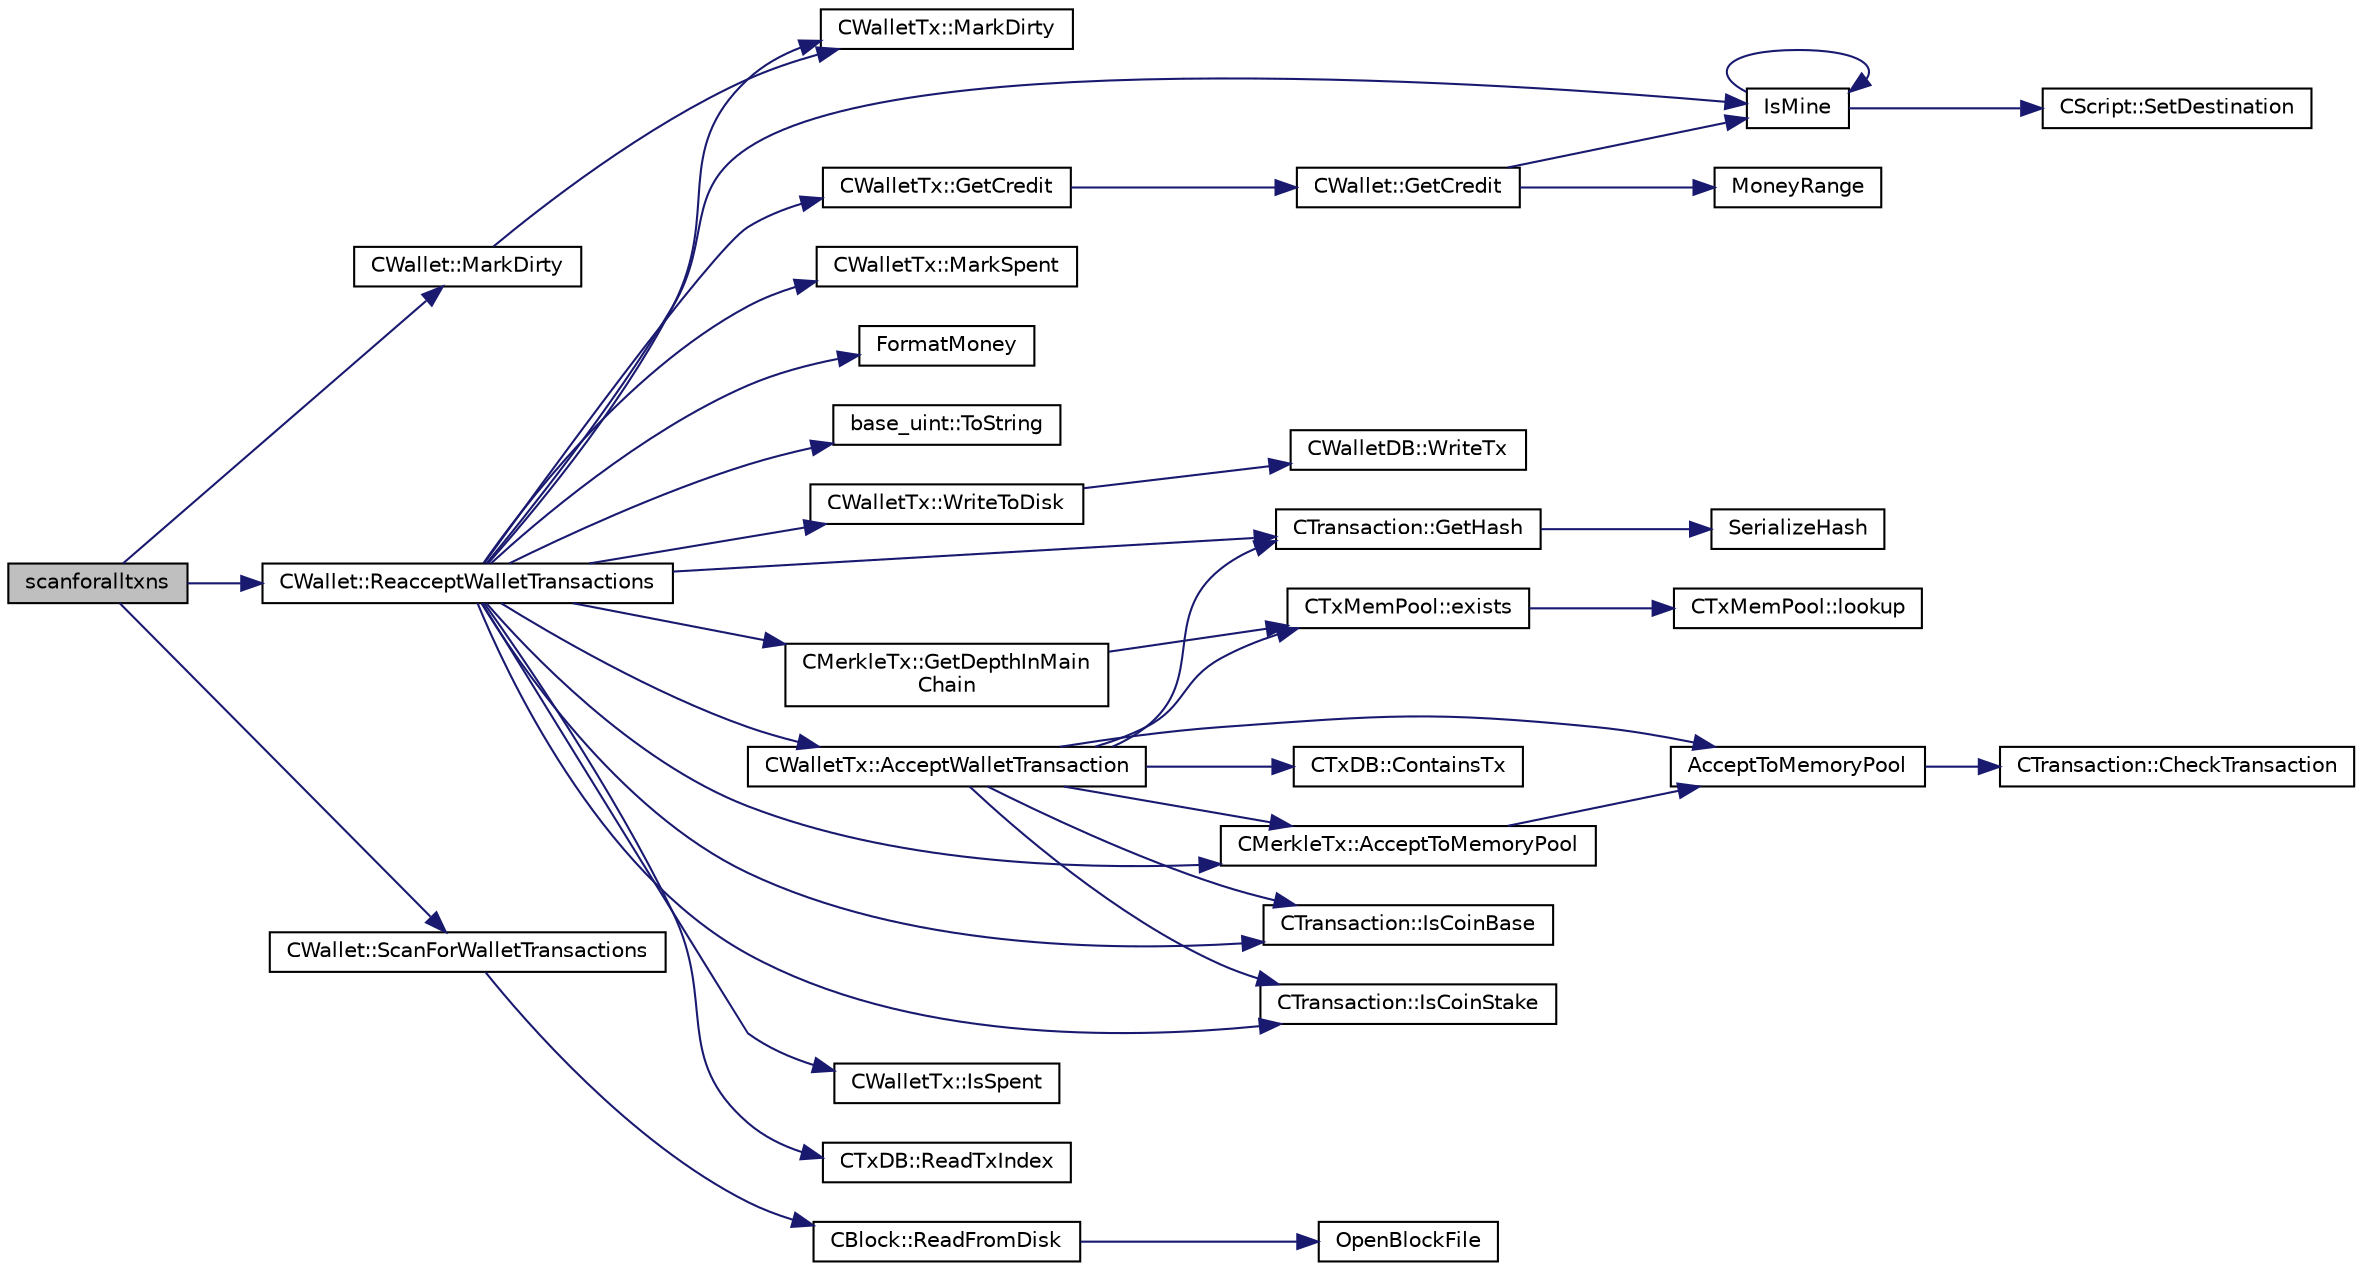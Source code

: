 digraph "scanforalltxns"
{
  edge [fontname="Helvetica",fontsize="10",labelfontname="Helvetica",labelfontsize="10"];
  node [fontname="Helvetica",fontsize="10",shape=record];
  rankdir="LR";
  Node765 [label="scanforalltxns",height=0.2,width=0.4,color="black", fillcolor="grey75", style="filled", fontcolor="black"];
  Node765 -> Node766 [color="midnightblue",fontsize="10",style="solid",fontname="Helvetica"];
  Node766 [label="CWallet::MarkDirty",height=0.2,width=0.4,color="black", fillcolor="white", style="filled",URL="$d2/de5/class_c_wallet.html#a26fd9a9f48230daf346500d2afb6115e"];
  Node766 -> Node767 [color="midnightblue",fontsize="10",style="solid",fontname="Helvetica"];
  Node767 [label="CWalletTx::MarkDirty",height=0.2,width=0.4,color="black", fillcolor="white", style="filled",URL="$d6/d53/class_c_wallet_tx.html#ac8a376bcb955e437489504dc596b43cf"];
  Node765 -> Node768 [color="midnightblue",fontsize="10",style="solid",fontname="Helvetica"];
  Node768 [label="CWallet::ScanForWalletTransactions",height=0.2,width=0.4,color="black", fillcolor="white", style="filled",URL="$d2/de5/class_c_wallet.html#a979a17e80e4897ed1f4ae9a4be7c493c"];
  Node768 -> Node769 [color="midnightblue",fontsize="10",style="solid",fontname="Helvetica"];
  Node769 [label="CBlock::ReadFromDisk",height=0.2,width=0.4,color="black", fillcolor="white", style="filled",URL="$d3/d51/class_c_block.html#a77a1b1e9902e1e557d762f5a5f325cd8"];
  Node769 -> Node770 [color="midnightblue",fontsize="10",style="solid",fontname="Helvetica"];
  Node770 [label="OpenBlockFile",height=0.2,width=0.4,color="black", fillcolor="white", style="filled",URL="$d4/dbf/main_8h.html#acaa494f20aefb99c5f5f9022a97d0040"];
  Node765 -> Node771 [color="midnightblue",fontsize="10",style="solid",fontname="Helvetica"];
  Node771 [label="CWallet::ReacceptWalletTransactions",height=0.2,width=0.4,color="black", fillcolor="white", style="filled",URL="$d2/de5/class_c_wallet.html#a796c23450c8482e10e0c75ae5c1fa8ed"];
  Node771 -> Node772 [color="midnightblue",fontsize="10",style="solid",fontname="Helvetica"];
  Node772 [label="CTransaction::GetHash",height=0.2,width=0.4,color="black", fillcolor="white", style="filled",URL="$df/d43/class_c_transaction.html#a0b46d80e82ca324e82c2ce3fc1492bfa"];
  Node772 -> Node773 [color="midnightblue",fontsize="10",style="solid",fontname="Helvetica"];
  Node773 [label="SerializeHash",height=0.2,width=0.4,color="black", fillcolor="white", style="filled",URL="$db/dfb/hash_8h.html#a6de694e43f17c62025c6883965b65e63"];
  Node771 -> Node774 [color="midnightblue",fontsize="10",style="solid",fontname="Helvetica"];
  Node774 [label="CMerkleTx::GetDepthInMain\lChain",height=0.2,width=0.4,color="black", fillcolor="white", style="filled",URL="$d1/dff/class_c_merkle_tx.html#a887a9f1a0b7fc64b43e42cec76b38ef9"];
  Node774 -> Node775 [color="midnightblue",fontsize="10",style="solid",fontname="Helvetica"];
  Node775 [label="CTxMemPool::exists",height=0.2,width=0.4,color="black", fillcolor="white", style="filled",URL="$db/d98/class_c_tx_mem_pool.html#a8b7a13b5289ab839d4460f41a7da9789"];
  Node775 -> Node776 [color="midnightblue",fontsize="10",style="solid",fontname="Helvetica"];
  Node776 [label="CTxMemPool::lookup",height=0.2,width=0.4,color="black", fillcolor="white", style="filled",URL="$db/d98/class_c_tx_mem_pool.html#ad6d9966cdeb4b6586f7186e709b4e77e"];
  Node771 -> Node777 [color="midnightblue",fontsize="10",style="solid",fontname="Helvetica"];
  Node777 [label="CTransaction::IsCoinBase",height=0.2,width=0.4,color="black", fillcolor="white", style="filled",URL="$df/d43/class_c_transaction.html#a96256e8ac1bf79ad9c057e48c41132dd"];
  Node771 -> Node778 [color="midnightblue",fontsize="10",style="solid",fontname="Helvetica"];
  Node778 [label="CMerkleTx::AcceptToMemoryPool",height=0.2,width=0.4,color="black", fillcolor="white", style="filled",URL="$d1/dff/class_c_merkle_tx.html#a61126e811a53b941b3efdf5a4e83db90"];
  Node778 -> Node779 [color="midnightblue",fontsize="10",style="solid",fontname="Helvetica"];
  Node779 [label="AcceptToMemoryPool",height=0.2,width=0.4,color="black", fillcolor="white", style="filled",URL="$df/d0a/main_8cpp.html#a07799013ae532c6cb1ec11b02f096990",tooltip="(try to) add transaction to memory pool "];
  Node779 -> Node780 [color="midnightblue",fontsize="10",style="solid",fontname="Helvetica"];
  Node780 [label="CTransaction::CheckTransaction",height=0.2,width=0.4,color="black", fillcolor="white", style="filled",URL="$df/d43/class_c_transaction.html#a2104329681e2749baeeaaf47c0af482d"];
  Node771 -> Node781 [color="midnightblue",fontsize="10",style="solid",fontname="Helvetica"];
  Node781 [label="CWalletTx::IsSpent",height=0.2,width=0.4,color="black", fillcolor="white", style="filled",URL="$d6/d53/class_c_wallet_tx.html#a6b01c779a9ddc9d3554b7ec1b770f512"];
  Node771 -> Node782 [color="midnightblue",fontsize="10",style="solid",fontname="Helvetica"];
  Node782 [label="CTransaction::IsCoinStake",height=0.2,width=0.4,color="black", fillcolor="white", style="filled",URL="$df/d43/class_c_transaction.html#ace4278a41a296d40dcf5fb2b9cf007ec"];
  Node771 -> Node783 [color="midnightblue",fontsize="10",style="solid",fontname="Helvetica"];
  Node783 [label="CTxDB::ReadTxIndex",height=0.2,width=0.4,color="black", fillcolor="white", style="filled",URL="$d9/d8d/class_c_tx_d_b.html#a8a138e5dcc3ef98991abaa16eaa8ddeb"];
  Node771 -> Node784 [color="midnightblue",fontsize="10",style="solid",fontname="Helvetica"];
  Node784 [label="IsMine",height=0.2,width=0.4,color="black", fillcolor="white", style="filled",URL="$dd/d0f/script_8cpp.html#adc59cf67d903c1ba1ef225561b85bfce"];
  Node784 -> Node785 [color="midnightblue",fontsize="10",style="solid",fontname="Helvetica"];
  Node785 [label="CScript::SetDestination",height=0.2,width=0.4,color="black", fillcolor="white", style="filled",URL="$d9/d4b/class_c_script.html#ad1b5a9077241aa06116040c4f1b7c31e"];
  Node784 -> Node784 [color="midnightblue",fontsize="10",style="solid",fontname="Helvetica"];
  Node771 -> Node786 [color="midnightblue",fontsize="10",style="solid",fontname="Helvetica"];
  Node786 [label="CWalletTx::MarkSpent",height=0.2,width=0.4,color="black", fillcolor="white", style="filled",URL="$d6/d53/class_c_wallet_tx.html#af2fc13459e324ad2b3f7c9914d86e7c8"];
  Node771 -> Node787 [color="midnightblue",fontsize="10",style="solid",fontname="Helvetica"];
  Node787 [label="FormatMoney",height=0.2,width=0.4,color="black", fillcolor="white", style="filled",URL="$df/d2d/util_8cpp.html#a3293aaba439017a99a494cbf39fb5681"];
  Node771 -> Node788 [color="midnightblue",fontsize="10",style="solid",fontname="Helvetica"];
  Node788 [label="CWalletTx::GetCredit",height=0.2,width=0.4,color="black", fillcolor="white", style="filled",URL="$d6/d53/class_c_wallet_tx.html#a176e9ecbafbee27d604acbab9804885d"];
  Node788 -> Node789 [color="midnightblue",fontsize="10",style="solid",fontname="Helvetica"];
  Node789 [label="CWallet::GetCredit",height=0.2,width=0.4,color="black", fillcolor="white", style="filled",URL="$d2/de5/class_c_wallet.html#aa60b69c7d4ea6063ed83b13d7c6fe695"];
  Node789 -> Node790 [color="midnightblue",fontsize="10",style="solid",fontname="Helvetica"];
  Node790 [label="MoneyRange",height=0.2,width=0.4,color="black", fillcolor="white", style="filled",URL="$dd/d2f/amount_8h.html#a12db56a9a1c931941f0943ecbb278aae"];
  Node789 -> Node784 [color="midnightblue",fontsize="10",style="solid",fontname="Helvetica"];
  Node771 -> Node791 [color="midnightblue",fontsize="10",style="solid",fontname="Helvetica"];
  Node791 [label="base_uint::ToString",height=0.2,width=0.4,color="black", fillcolor="white", style="filled",URL="$da/df7/classbase__uint.html#acccba4d9d51a0c36261718ca0cbb293b"];
  Node771 -> Node767 [color="midnightblue",fontsize="10",style="solid",fontname="Helvetica"];
  Node771 -> Node792 [color="midnightblue",fontsize="10",style="solid",fontname="Helvetica"];
  Node792 [label="CWalletTx::WriteToDisk",height=0.2,width=0.4,color="black", fillcolor="white", style="filled",URL="$d6/d53/class_c_wallet_tx.html#ada0e71d717dd360faf047de54eef4942"];
  Node792 -> Node793 [color="midnightblue",fontsize="10",style="solid",fontname="Helvetica"];
  Node793 [label="CWalletDB::WriteTx",height=0.2,width=0.4,color="black", fillcolor="white", style="filled",URL="$d4/d90/class_c_wallet_d_b.html#a76d2ca02898221ab66df5d5f7491164e"];
  Node771 -> Node794 [color="midnightblue",fontsize="10",style="solid",fontname="Helvetica"];
  Node794 [label="CWalletTx::AcceptWalletTransaction",height=0.2,width=0.4,color="black", fillcolor="white", style="filled",URL="$d6/d53/class_c_wallet_tx.html#af6d1a5a731bb69e1d94de84eb6fd15a5"];
  Node794 -> Node777 [color="midnightblue",fontsize="10",style="solid",fontname="Helvetica"];
  Node794 -> Node782 [color="midnightblue",fontsize="10",style="solid",fontname="Helvetica"];
  Node794 -> Node772 [color="midnightblue",fontsize="10",style="solid",fontname="Helvetica"];
  Node794 -> Node775 [color="midnightblue",fontsize="10",style="solid",fontname="Helvetica"];
  Node794 -> Node795 [color="midnightblue",fontsize="10",style="solid",fontname="Helvetica"];
  Node795 [label="CTxDB::ContainsTx",height=0.2,width=0.4,color="black", fillcolor="white", style="filled",URL="$d9/d8d/class_c_tx_d_b.html#a09b87317101ed16b6ad99794279f4c2d"];
  Node794 -> Node778 [color="midnightblue",fontsize="10",style="solid",fontname="Helvetica"];
  Node794 -> Node779 [color="midnightblue",fontsize="10",style="solid",fontname="Helvetica"];
}
